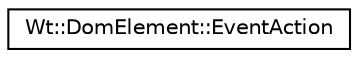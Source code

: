 digraph "Graphical Class Hierarchy"
{
 // LATEX_PDF_SIZE
  edge [fontname="Helvetica",fontsize="10",labelfontname="Helvetica",labelfontsize="10"];
  node [fontname="Helvetica",fontsize="10",shape=record];
  rankdir="LR";
  Node0 [label="Wt::DomElement::EventAction",height=0.2,width=0.4,color="black", fillcolor="white", style="filled",URL="$structWt_1_1DomElement_1_1EventAction.html",tooltip="A data-structure for an aggregated event handler."];
}
